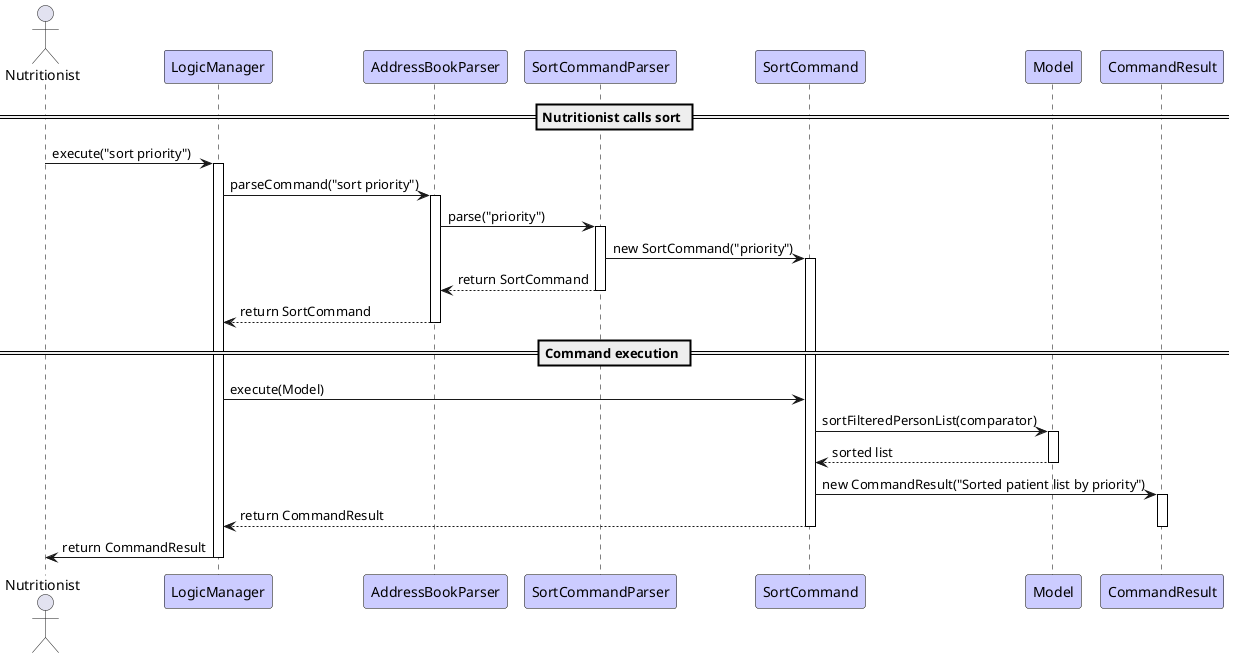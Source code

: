 @startuml
skinparam participantStyle rectangle
skinparam shadowing false
skinparam sequence {
  lifeLineBorderColor #000000
  lifeLineBackgroundColor #FFFFFF
  participantBorderColor #000000
  participantBackgroundColor #CCCCFF
  boxBorderColor #999999
  boxBackgroundColor #DDDDFF
  activateBackgroundColor #9999FF
  activateBorderColor #333399
}

actor Nutritionist
participant LogicManager
participant AddressBookParser
participant SortCommandParser
participant SortCommand
participant Model
participant CommandResult

== Nutritionist calls sort ==
Nutritionist -> LogicManager : execute("sort priority")
activate LogicManager

LogicManager -> AddressBookParser : parseCommand("sort priority")
activate AddressBookParser

AddressBookParser -> SortCommandParser : parse("priority")
activate SortCommandParser

SortCommandParser -> SortCommand : new SortCommand("priority")
activate SortCommand

SortCommandParser --> AddressBookParser : return SortCommand
deactivate SortCommandParser

AddressBookParser --> LogicManager : return SortCommand
deactivate AddressBookParser

== Command execution ==
LogicManager -> SortCommand : execute(Model)
SortCommand -> Model : sortFilteredPersonList(comparator)
activate Model
Model --> SortCommand : sorted list
deactivate Model

SortCommand -> CommandResult : new CommandResult("Sorted patient list by priority")
activate CommandResult
SortCommand --> LogicManager : return CommandResult
deactivate CommandResult
deactivate SortCommand

LogicManager -> Nutritionist : return CommandResult
deactivate LogicManager
@enduml
